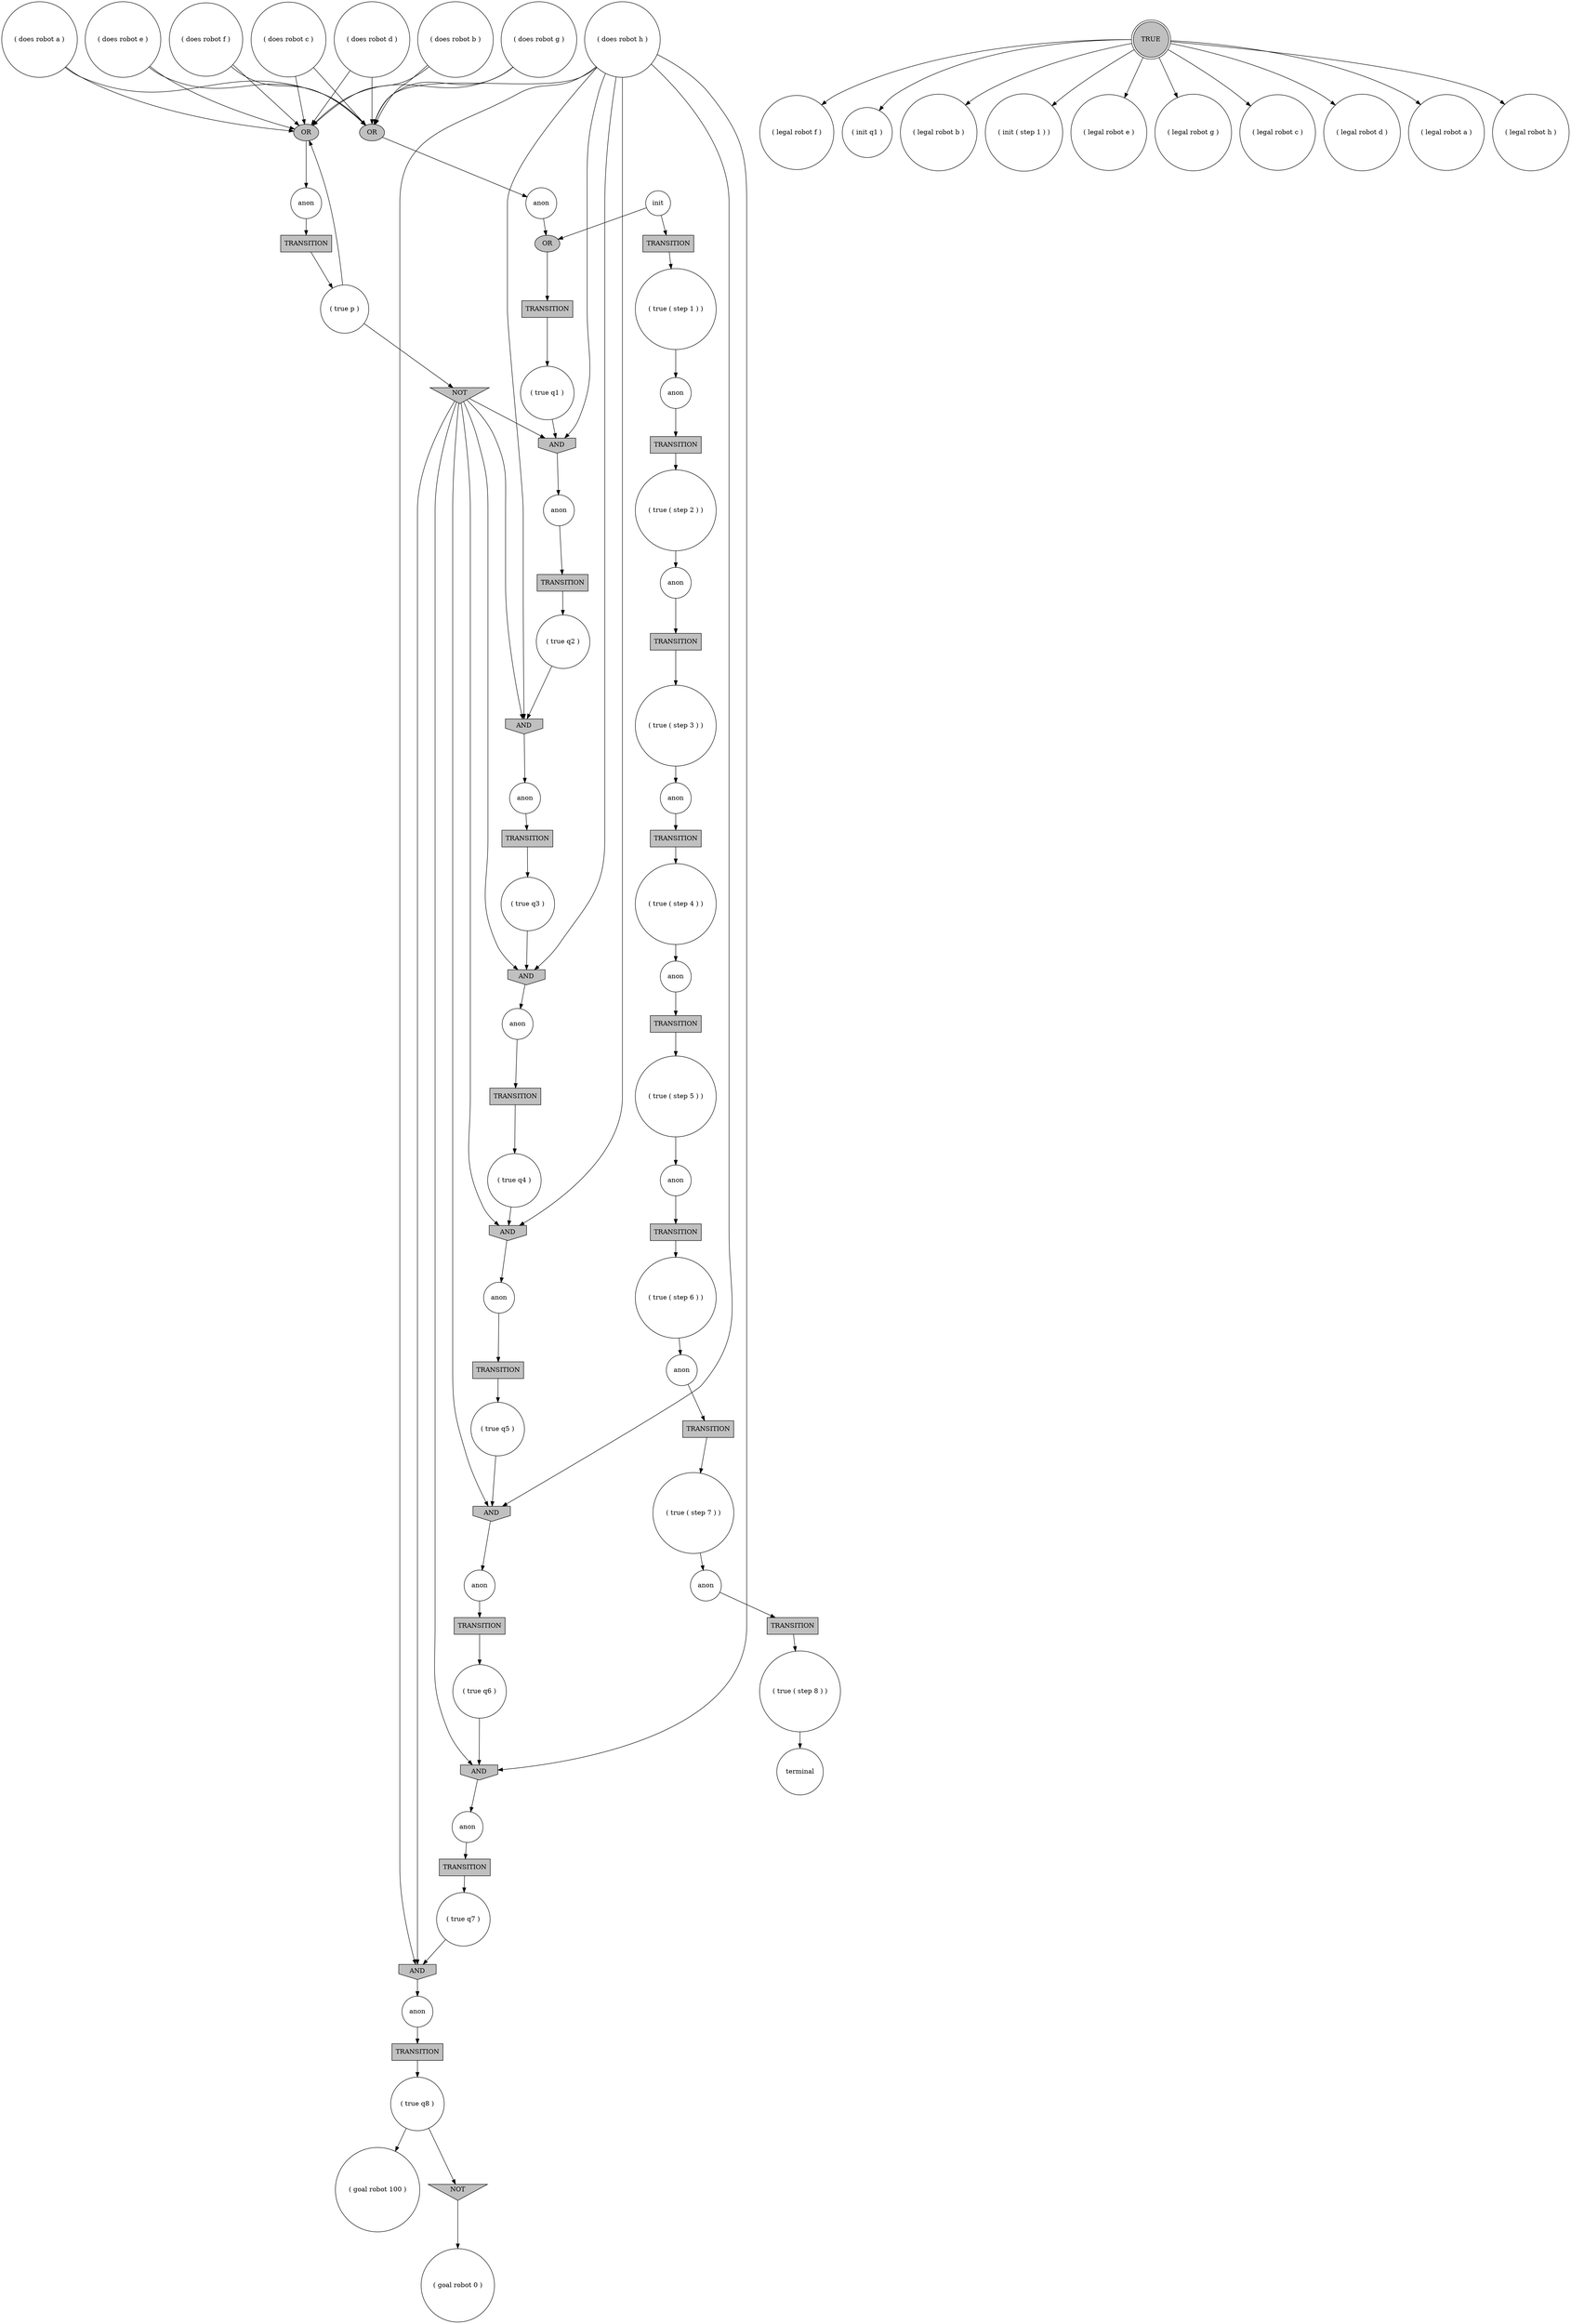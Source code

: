 digraph propNet
{
	"@b09dc35"[shape=circle, style= filled, fillcolor=white, label="anon"]; "@b09dc35"->"@7e413fc6"; 
	"@4e0a2a38"[shape=circle, style= filled, fillcolor=white, label="( true p )"]; "@4e0a2a38"->"@7d59ea8e"; "@4e0a2a38"->"@540523be"; 
	"@67de0c09"[shape=circle, style= filled, fillcolor=white, label="( legal robot f )"]; 
	"@5a9bc984"[shape=invhouse, style= filled, fillcolor=grey, label="AND"]; "@5a9bc984"->"@5ec736e4"; 
	"@641cab18"[shape=circle, style= filled, fillcolor=white, label="( does robot c )"]; "@641cab18"->"@7e63f09e"; "@641cab18"->"@540523be"; 
	"@36e3ffdf"[shape=circle, style= filled, fillcolor=white, label="( does robot d )"]; "@36e3ffdf"->"@7e63f09e"; "@36e3ffdf"->"@540523be"; 
	"@c45aa2c"[shape=circle, style= filled, fillcolor=white, label="( true q1 )"]; "@c45aa2c"->"@531ed166"; 
	"@540523be"[shape=ellipse, style= filled, fillcolor=grey, label="OR"]; "@540523be"->"@1d6dba0a"; 
	"@1d6dba0a"[shape=circle, style= filled, fillcolor=white, label="anon"]; "@1d6dba0a"->"@69555185"; 
	"@d2d58b"[shape=box, style= filled, fillcolor=grey, label="TRANSITION"]; "@d2d58b"->"@68c12474"; 
	"@16ad339b"[shape=circle, style= filled, fillcolor=white, label="( init q1 )"]; 
	"@485b78cf"[shape=circle, style= filled, fillcolor=white, label="( does robot b )"]; "@485b78cf"->"@7e63f09e"; "@485b78cf"->"@540523be"; 
	"@521d8e9e"[shape=circle, style= filled, fillcolor=white, label="( legal robot b )"]; 
	"@61b59919"[shape=circle, style= filled, fillcolor=white, label="( goal robot 100 )"]; 
	"@74122d9c"[shape=circle, style= filled, fillcolor=white, label="( true q4 )"]; "@74122d9c"->"@4545f5e3"; 
	"@213c2d7f"[shape=circle, style= filled, fillcolor=white, label="init"]; "@213c2d7f"->"@687ec028"; "@213c2d7f"->"@75cefde4"; 
	"@51e2a069"[shape=box, style= filled, fillcolor=grey, label="TRANSITION"]; "@51e2a069"->"@41e8fa70"; 
	"@626bd9e0"[shape=circle, style= filled, fillcolor=white, label="terminal"]; 
	"@605b28c9"[shape=box, style= filled, fillcolor=grey, label="TRANSITION"]; "@605b28c9"->"@b083717"; 
	"@1f248f2b"[shape=circle, style= filled, fillcolor=white, label="( init ( step 1 ) )"]; 
	"@47e9d9b1"[shape=circle, style= filled, fillcolor=white, label="( true ( step 5 ) )"]; "@47e9d9b1"->"@4526ba64"; 
	"@3f508f31"[shape=invhouse, style= filled, fillcolor=grey, label="AND"]; "@3f508f31"->"@55e29b99"; 
	"@75088a1b"[shape=circle, style= filled, fillcolor=white, label="( true q6 )"]; "@75088a1b"->"@1a3650ed"; 
	"@443acc67"[shape=circle, style= filled, fillcolor=white, label="( does robot g )"]; "@443acc67"->"@7e63f09e"; "@443acc67"->"@540523be"; 
	"@62135133"[shape=circle, style= filled, fillcolor=white, label="( legal robot e )"]; 
	"@531ed166"[shape=invhouse, style= filled, fillcolor=grey, label="AND"]; "@531ed166"->"@38ad5fab"; 
	"@38650646"[shape=circle, style= filled, fillcolor=white, label="( goal robot 0 )"]; 
	"@41e8fa70"[shape=circle, style= filled, fillcolor=white, label="( true q5 )"]; "@41e8fa70"->"@3f508f31"; 
	"@50c713d2"[shape=circle, style= filled, fillcolor=white, label="( legal robot g )"]; 
	"@5ec736e4"[shape=circle, style= filled, fillcolor=white, label="anon"]; "@5ec736e4"->"@7297e3a5"; 
	"@63fb050c"[shape=circle, style= filled, fillcolor=white, label="( does robot h )"]; "@63fb050c"->"@7e63f09e"; "@63fb050c"->"@3f508f31"; "@63fb050c"->"@5a9bc984"; "@63fb050c"->"@56ee20fe"; "@63fb050c"->"@531ed166"; "@63fb050c"->"@4545f5e3"; "@63fb050c"->"@62946d22"; "@63fb050c"->"@1a3650ed"; 
	"@7297e3a5"[shape=box, style= filled, fillcolor=grey, label="TRANSITION"]; "@7297e3a5"->"@2bb83048"; 
	"@38ad5fab"[shape=circle, style= filled, fillcolor=white, label="anon"]; "@38ad5fab"->"@63ff5c98"; 
	"@6d4c4d61"[shape=invtriangle, style= filled, fillcolor=grey, label="NOT"]; "@6d4c4d61"->"@38650646"; 
	"@7d59ea8e"[shape=invtriangle, style= filled, fillcolor=grey, label="NOT"]; "@7d59ea8e"->"@3f508f31"; "@7d59ea8e"->"@5a9bc984"; "@7d59ea8e"->"@56ee20fe"; "@7d59ea8e"->"@531ed166"; "@7d59ea8e"->"@4545f5e3"; "@7d59ea8e"->"@62946d22"; "@7d59ea8e"->"@1a3650ed"; 
	"@7e79b177"[shape=circle, style= filled, fillcolor=white, label="anon"]; "@7e79b177"->"@6dc220eb"; 
	"@7860b407"[shape=circle, style= filled, fillcolor=white, label="anon"]; "@7860b407"->"@d2d58b"; 
	"@7e8905bd"[shape=circle, style= filled, fillcolor=white, label="( true q7 )"]; "@7e8905bd"->"@62946d22"; 
	"@3d2a416a"[shape=box, style= filled, fillcolor=grey, label="TRANSITION"]; "@3d2a416a"->"@c45aa2c"; 
	"@38834cfb"[shape=circle, style= filled, fillcolor=white, label="( does robot a )"]; "@38834cfb"->"@7e63f09e"; "@38834cfb"->"@540523be"; 
	"@6dc220eb"[shape=box, style= filled, fillcolor=grey, label="TRANSITION"]; "@6dc220eb"->"@451710be"; 
	"@4526ba64"[shape=circle, style= filled, fillcolor=white, label="anon"]; "@4526ba64"->"@605b28c9"; 
	"@c423d4f"[shape=circle, style= filled, fillcolor=white, label="anon"]; "@c423d4f"->"@11c19919"; 
	"@7ce1eae7"[shape=circle, style= filled, fillcolor=white, label="anon"]; "@7ce1eae7"->"@68d36ff3"; 
	"@212cb585"[shape=box, style= filled, fillcolor=grey, label="TRANSITION"]; "@212cb585"->"@75088a1b"; 
	"@62381d92"[shape=circle, style= filled, fillcolor=white, label="( legal robot c )"]; 
	"@43f2f70a"[shape=circle, style= filled, fillcolor=white, label="( true ( step 8 ) )"]; "@43f2f70a"->"@626bd9e0"; 
	"@68d36ff3"[shape=box, style= filled, fillcolor=grey, label="TRANSITION"]; "@68d36ff3"->"@74122d9c"; 
	"@5e76f2e8"[shape=circle, style= filled, fillcolor=white, label="anon"]; "@5e76f2e8"->"@115af049"; 
	"@7e413fc6"[shape=box, style= filled, fillcolor=grey, label="TRANSITION"]; "@7e413fc6"->"@7e8905bd"; 
	"@451710be"[shape=circle, style= filled, fillcolor=white, label="( true q8 )"]; "@451710be"->"@61b59919"; "@451710be"->"@6d4c4d61"; 
	"@63ff5c98"[shape=box, style= filled, fillcolor=grey, label="TRANSITION"]; "@63ff5c98"->"@29cb2795"; 
	"@3982a033"[shape=circle, style= filled, fillcolor=white, label="anon"]; "@3982a033"->"@12183272"; 
	"@56baf589"[shape=circle, style= filled, fillcolor=white, label="( true ( step 4 ) )"]; "@56baf589"->"@6e490342"; 
	"@56ee20fe"[shape=invhouse, style= filled, fillcolor=grey, label="AND"]; "@56ee20fe"->"@7ce1eae7"; 
	"@5ee04fd"[shape=circle, style= filled, fillcolor=white, label="anon"]; "@5ee04fd"->"@51e2a069"; 
	"@29cb2795"[shape=circle, style= filled, fillcolor=white, label="( true q2 )"]; "@29cb2795"->"@5a9bc984"; 
	"@11c19919"[shape=box, style= filled, fillcolor=grey, label="TRANSITION"]; "@11c19919"->"@56baf589"; 
	"@687ec028"[shape=ellipse, style= filled, fillcolor=grey, label="OR"]; "@687ec028"->"@3d2a416a"; 
	"@7be536d6"[shape=circle, style= filled, fillcolor=white, label="( true ( step 7 ) )"]; "@7be536d6"->"@3982a033"; 
	"@7b603522"[shape=circle, style= filled, fillcolor=white, label="anon"]; "@7b603522"->"@7591777e"; 
	"@57f7cdc7"[shape=circle, style= filled, fillcolor=white, label="( true ( step 1 ) )"]; "@57f7cdc7"->"@7860b407"; 
	"@12183272"[shape=box, style= filled, fillcolor=grey, label="TRANSITION"]; "@12183272"->"@43f2f70a"; 
	"@b083717"[shape=circle, style= filled, fillcolor=white, label="( true ( step 6 ) )"]; "@b083717"->"@7b603522"; 
	"@68c12474"[shape=circle, style= filled, fillcolor=white, label="( true ( step 2 ) )"]; "@68c12474"->"@5e76f2e8"; 
	"@22c28cb7"[shape=circle, style= filled, fillcolor=white, label="( does robot e )"]; "@22c28cb7"->"@7e63f09e"; "@22c28cb7"->"@540523be"; 
	"@23042fcc"[shape=circle, style= filled, fillcolor=white, label="( legal robot d )"]; 
	"@475a07bf"[shape=circle, style= filled, fillcolor=white, label="( true ( step 3 ) )"]; "@475a07bf"->"@c423d4f"; 
	"@55e29b99"[shape=circle, style= filled, fillcolor=white, label="anon"]; "@55e29b99"->"@212cb585"; 
	"@127e5130"[shape=circle, style= filled, fillcolor=white, label="( legal robot a )"]; 
	"@3f406eb6"[shape=doublecircle, style= filled, fillcolor=grey, label="TRUE"]; "@3f406eb6"->"@16ad339b"; "@3f406eb6"->"@3de6696c"; "@3f406eb6"->"@50c713d2"; "@3f406eb6"->"@1f248f2b"; "@3f406eb6"->"@67de0c09"; "@3f406eb6"->"@127e5130"; "@3f406eb6"->"@62381d92"; "@3f406eb6"->"@521d8e9e"; "@3f406eb6"->"@62135133"; "@3f406eb6"->"@23042fcc"; 
	"@69555185"[shape=box, style= filled, fillcolor=grey, label="TRANSITION"]; "@69555185"->"@4e0a2a38"; 
	"@6e490342"[shape=circle, style= filled, fillcolor=white, label="anon"]; "@6e490342"->"@354d581b"; 
	"@1a3650ed"[shape=invhouse, style= filled, fillcolor=grey, label="AND"]; "@1a3650ed"->"@b09dc35"; 
	"@62946d22"[shape=invhouse, style= filled, fillcolor=grey, label="AND"]; "@62946d22"->"@7e79b177"; 
	"@3de6696c"[shape=circle, style= filled, fillcolor=white, label="( legal robot h )"]; 
	"@7591777e"[shape=box, style= filled, fillcolor=grey, label="TRANSITION"]; "@7591777e"->"@7be536d6"; 
	"@7e63f09e"[shape=ellipse, style= filled, fillcolor=grey, label="OR"]; "@7e63f09e"->"@534a55e5"; 
	"@115af049"[shape=box, style= filled, fillcolor=grey, label="TRANSITION"]; "@115af049"->"@475a07bf"; 
	"@2bb83048"[shape=circle, style= filled, fillcolor=white, label="( true q3 )"]; "@2bb83048"->"@56ee20fe"; 
	"@534a55e5"[shape=circle, style= filled, fillcolor=white, label="anon"]; "@534a55e5"->"@687ec028"; 
	"@354d581b"[shape=box, style= filled, fillcolor=grey, label="TRANSITION"]; "@354d581b"->"@47e9d9b1"; 
	"@4545f5e3"[shape=invhouse, style= filled, fillcolor=grey, label="AND"]; "@4545f5e3"->"@5ee04fd"; 
	"@75cefde4"[shape=box, style= filled, fillcolor=grey, label="TRANSITION"]; "@75cefde4"->"@57f7cdc7"; 
	"@2075c78d"[shape=circle, style= filled, fillcolor=white, label="( does robot f )"]; "@2075c78d"->"@7e63f09e"; "@2075c78d"->"@540523be"; 
}